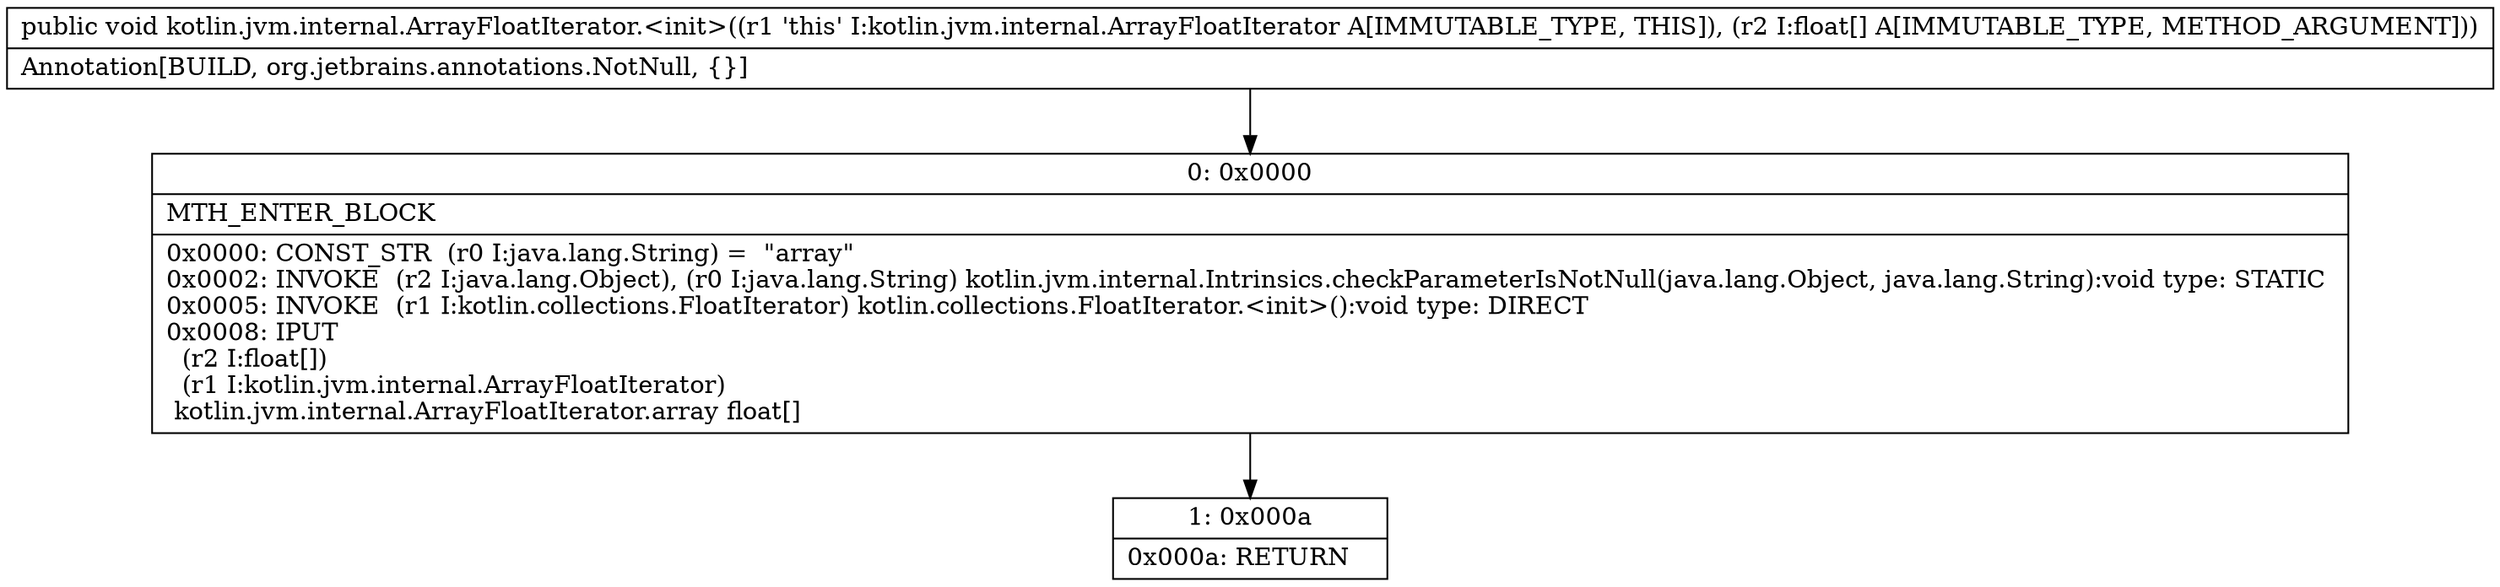 digraph "CFG forkotlin.jvm.internal.ArrayFloatIterator.\<init\>([F)V" {
Node_0 [shape=record,label="{0\:\ 0x0000|MTH_ENTER_BLOCK\l|0x0000: CONST_STR  (r0 I:java.lang.String) =  \"array\" \l0x0002: INVOKE  (r2 I:java.lang.Object), (r0 I:java.lang.String) kotlin.jvm.internal.Intrinsics.checkParameterIsNotNull(java.lang.Object, java.lang.String):void type: STATIC \l0x0005: INVOKE  (r1 I:kotlin.collections.FloatIterator) kotlin.collections.FloatIterator.\<init\>():void type: DIRECT \l0x0008: IPUT  \l  (r2 I:float[])\l  (r1 I:kotlin.jvm.internal.ArrayFloatIterator)\l kotlin.jvm.internal.ArrayFloatIterator.array float[] \l}"];
Node_1 [shape=record,label="{1\:\ 0x000a|0x000a: RETURN   \l}"];
MethodNode[shape=record,label="{public void kotlin.jvm.internal.ArrayFloatIterator.\<init\>((r1 'this' I:kotlin.jvm.internal.ArrayFloatIterator A[IMMUTABLE_TYPE, THIS]), (r2 I:float[] A[IMMUTABLE_TYPE, METHOD_ARGUMENT]))  | Annotation[BUILD, org.jetbrains.annotations.NotNull, \{\}]\l}"];
MethodNode -> Node_0;
Node_0 -> Node_1;
}

